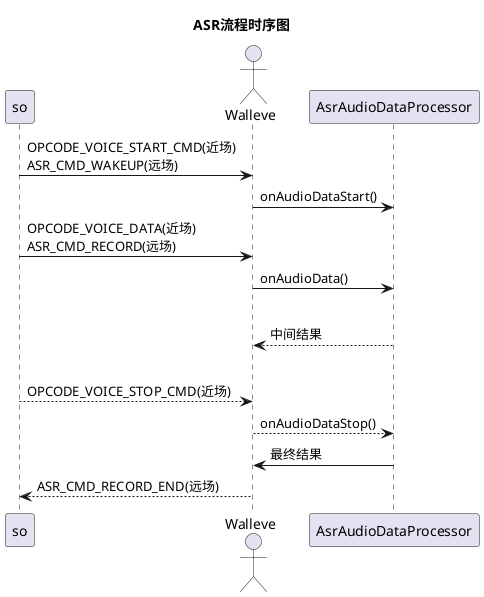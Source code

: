@startuml
'https://plantuml.com/sequence-diagram
title ASR流程时序图

participant so
actor Walleve
participant AsrAudioDataProcessor

so -> Walleve: OPCODE_VOICE_START_CMD(近场)\nASR_CMD_WAKEUP(远场)
Walleve -> AsrAudioDataProcessor: onAudioDataStart()
so -> Walleve: OPCODE_VOICE_DATA(近场)\nASR_CMD_RECORD(远场)
Walleve -> AsrAudioDataProcessor: onAudioData()
|||
AsrAudioDataProcessor --> Walleve: 中间结果
|||
so --> Walleve: OPCODE_VOICE_STOP_CMD(近场)
Walleve --> AsrAudioDataProcessor: onAudioDataStop()
AsrAudioDataProcessor -> Walleve: 最终结果
Walleve --> so: ASR_CMD_RECORD_END(远场)
@enduml